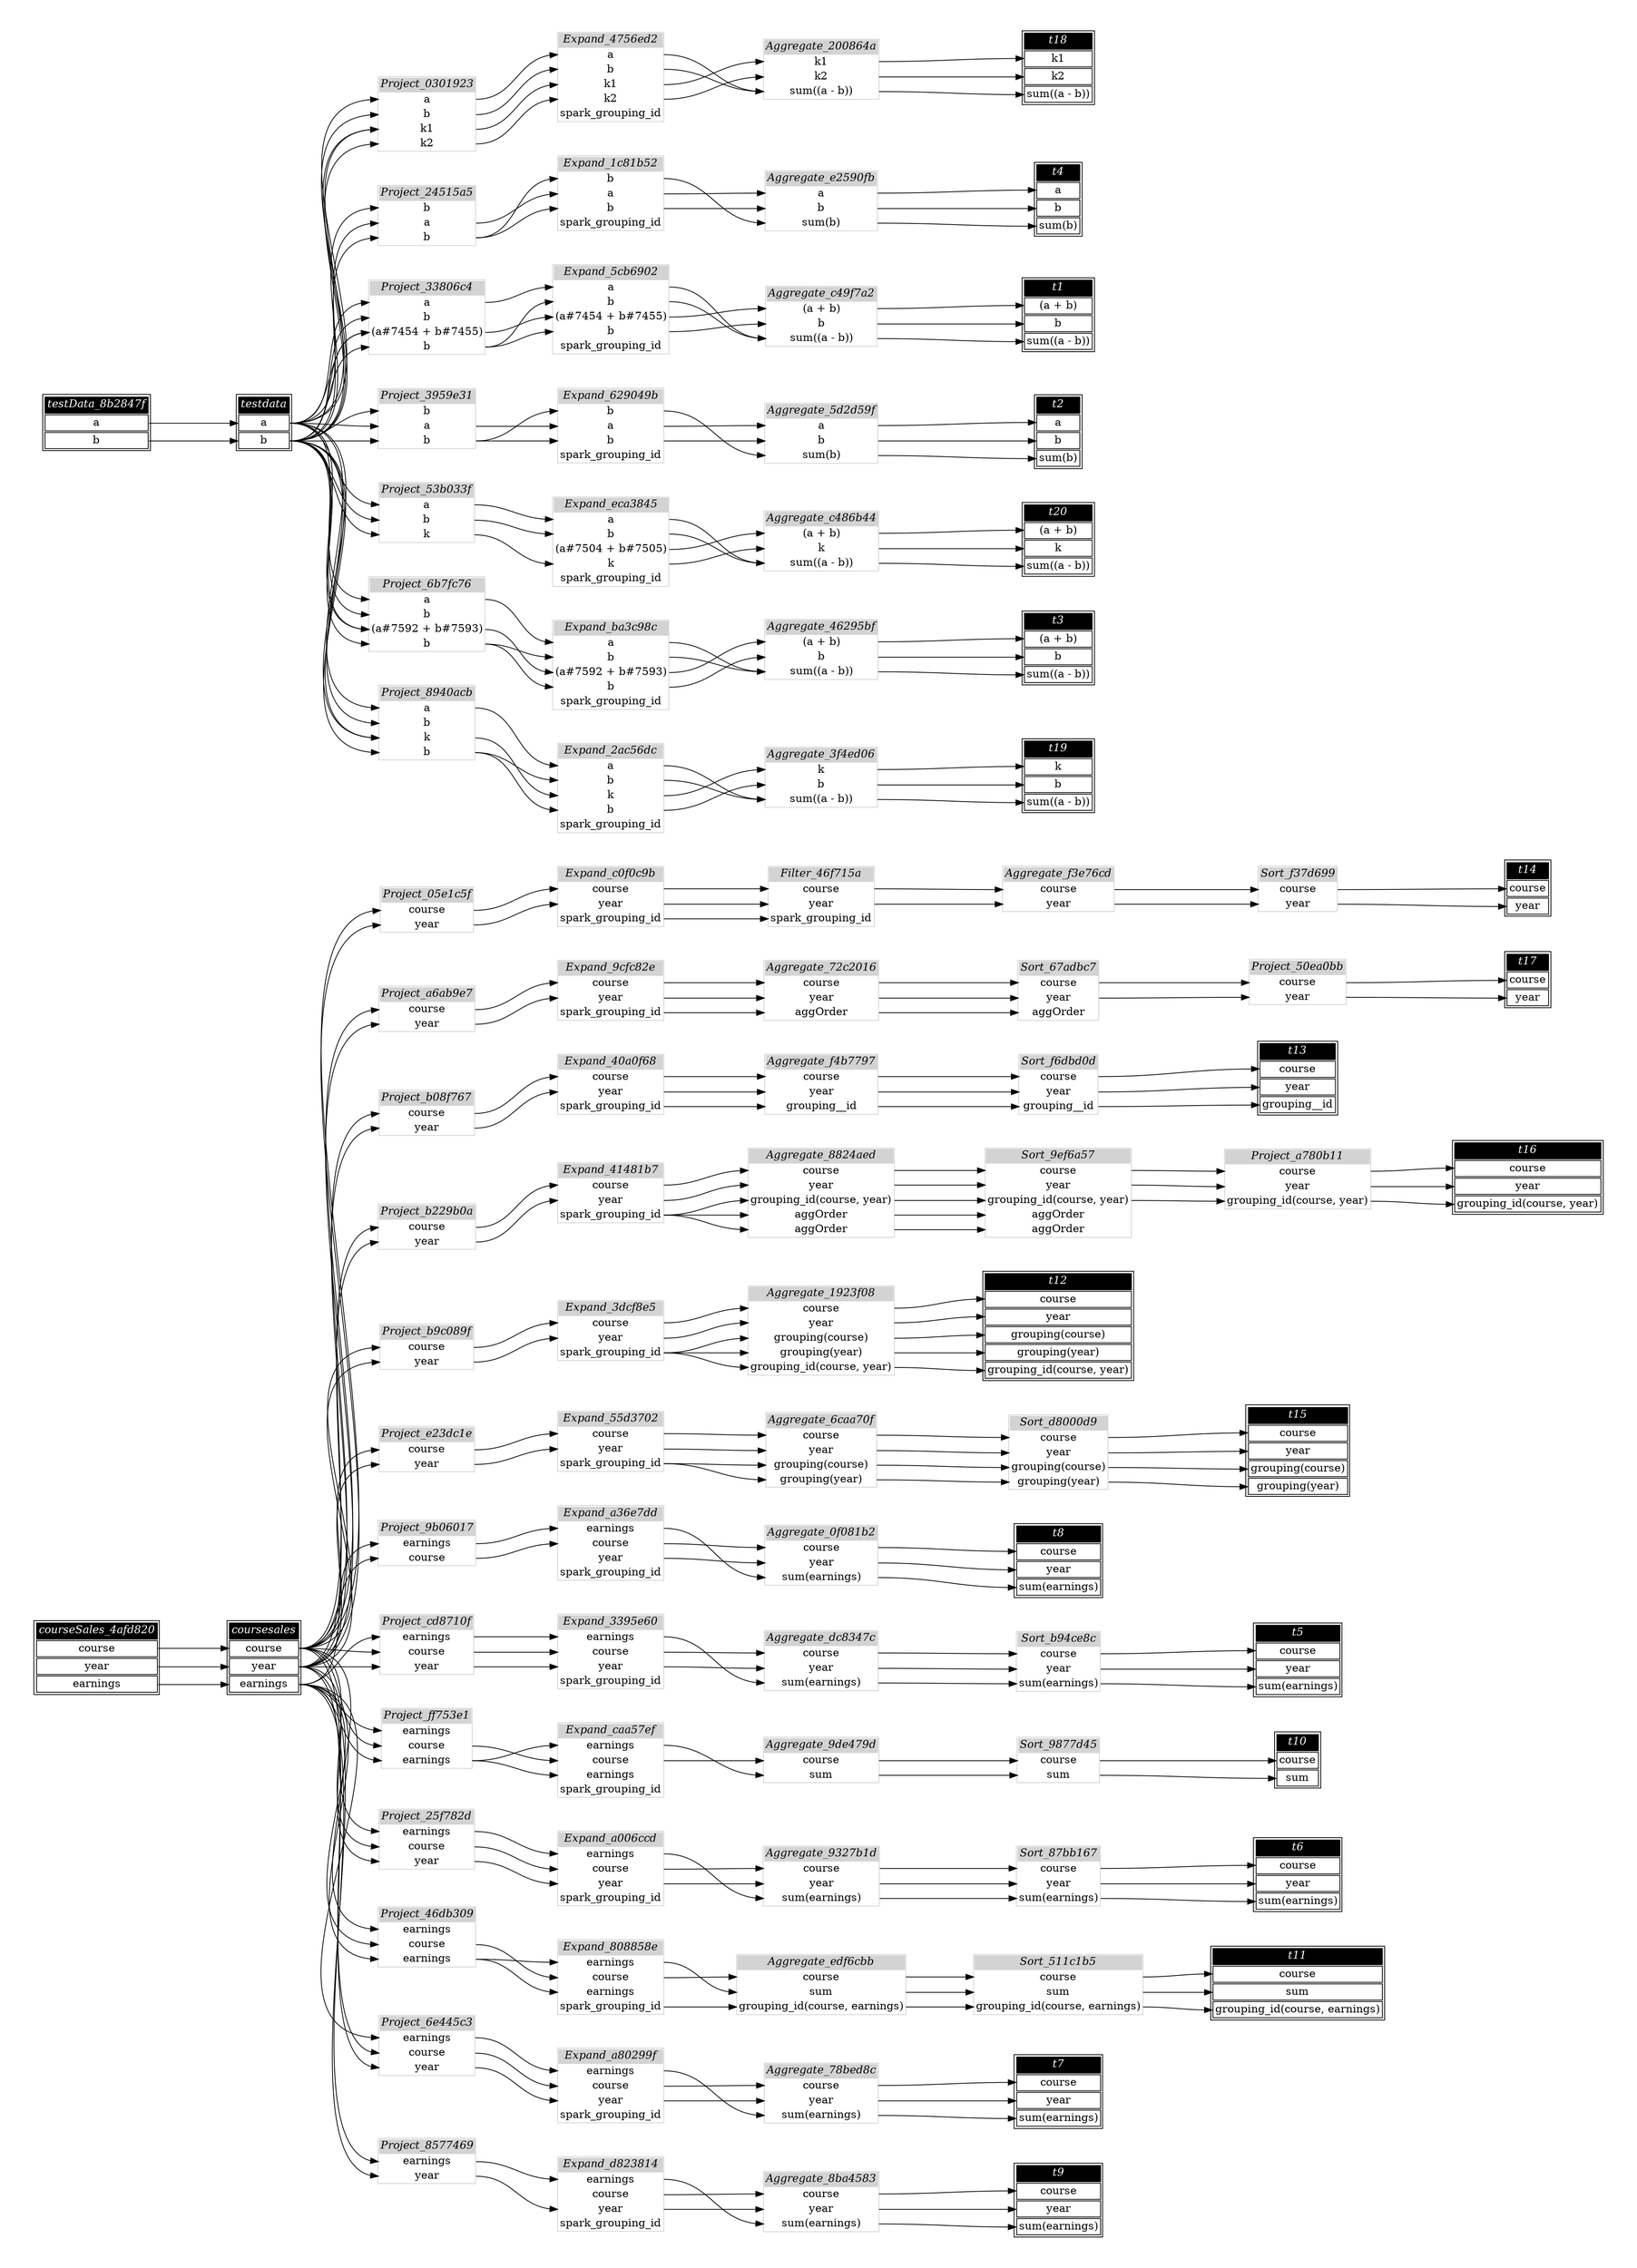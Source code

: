 // Automatically generated by SQLFlowTestSuite


digraph {
  graph [pad="0.5" nodesep="0.5" ranksep="1" fontname="Helvetica" rankdir=LR];
  node [shape=plaintext]

  
"Aggregate_0f081b2" [label=<
<table color="lightgray" border="1" cellborder="0" cellspacing="0">
  <tr><td bgcolor="lightgray" port="nodeName"><i>Aggregate_0f081b2</i></td></tr>
  <tr><td port="0">course</td></tr>
<tr><td port="1">year</td></tr>
<tr><td port="2">sum(earnings)</td></tr>
</table>>];
     

"Aggregate_1923f08" [label=<
<table color="lightgray" border="1" cellborder="0" cellspacing="0">
  <tr><td bgcolor="lightgray" port="nodeName"><i>Aggregate_1923f08</i></td></tr>
  <tr><td port="0">course</td></tr>
<tr><td port="1">year</td></tr>
<tr><td port="2">grouping(course)</td></tr>
<tr><td port="3">grouping(year)</td></tr>
<tr><td port="4">grouping_id(course, year)</td></tr>
</table>>];
     

"Aggregate_200864a" [label=<
<table color="lightgray" border="1" cellborder="0" cellspacing="0">
  <tr><td bgcolor="lightgray" port="nodeName"><i>Aggregate_200864a</i></td></tr>
  <tr><td port="0">k1</td></tr>
<tr><td port="1">k2</td></tr>
<tr><td port="2">sum((a - b))</td></tr>
</table>>];
     

"Aggregate_3f4ed06" [label=<
<table color="lightgray" border="1" cellborder="0" cellspacing="0">
  <tr><td bgcolor="lightgray" port="nodeName"><i>Aggregate_3f4ed06</i></td></tr>
  <tr><td port="0">k</td></tr>
<tr><td port="1">b</td></tr>
<tr><td port="2">sum((a - b))</td></tr>
</table>>];
     

"Aggregate_46295bf" [label=<
<table color="lightgray" border="1" cellborder="0" cellspacing="0">
  <tr><td bgcolor="lightgray" port="nodeName"><i>Aggregate_46295bf</i></td></tr>
  <tr><td port="0">(a + b)</td></tr>
<tr><td port="1">b</td></tr>
<tr><td port="2">sum((a - b))</td></tr>
</table>>];
     

"Aggregate_5d2d59f" [label=<
<table color="lightgray" border="1" cellborder="0" cellspacing="0">
  <tr><td bgcolor="lightgray" port="nodeName"><i>Aggregate_5d2d59f</i></td></tr>
  <tr><td port="0">a</td></tr>
<tr><td port="1">b</td></tr>
<tr><td port="2">sum(b)</td></tr>
</table>>];
     

"Aggregate_6caa70f" [label=<
<table color="lightgray" border="1" cellborder="0" cellspacing="0">
  <tr><td bgcolor="lightgray" port="nodeName"><i>Aggregate_6caa70f</i></td></tr>
  <tr><td port="0">course</td></tr>
<tr><td port="1">year</td></tr>
<tr><td port="2">grouping(course)</td></tr>
<tr><td port="3">grouping(year)</td></tr>
</table>>];
     

"Aggregate_72c2016" [label=<
<table color="lightgray" border="1" cellborder="0" cellspacing="0">
  <tr><td bgcolor="lightgray" port="nodeName"><i>Aggregate_72c2016</i></td></tr>
  <tr><td port="0">course</td></tr>
<tr><td port="1">year</td></tr>
<tr><td port="2">aggOrder</td></tr>
</table>>];
     

"Aggregate_78bed8c" [label=<
<table color="lightgray" border="1" cellborder="0" cellspacing="0">
  <tr><td bgcolor="lightgray" port="nodeName"><i>Aggregate_78bed8c</i></td></tr>
  <tr><td port="0">course</td></tr>
<tr><td port="1">year</td></tr>
<tr><td port="2">sum(earnings)</td></tr>
</table>>];
     

"Aggregate_8824aed" [label=<
<table color="lightgray" border="1" cellborder="0" cellspacing="0">
  <tr><td bgcolor="lightgray" port="nodeName"><i>Aggregate_8824aed</i></td></tr>
  <tr><td port="0">course</td></tr>
<tr><td port="1">year</td></tr>
<tr><td port="2">grouping_id(course, year)</td></tr>
<tr><td port="3">aggOrder</td></tr>
<tr><td port="4">aggOrder</td></tr>
</table>>];
     

"Aggregate_8ba4583" [label=<
<table color="lightgray" border="1" cellborder="0" cellspacing="0">
  <tr><td bgcolor="lightgray" port="nodeName"><i>Aggregate_8ba4583</i></td></tr>
  <tr><td port="0">course</td></tr>
<tr><td port="1">year</td></tr>
<tr><td port="2">sum(earnings)</td></tr>
</table>>];
     

"Aggregate_9327b1d" [label=<
<table color="lightgray" border="1" cellborder="0" cellspacing="0">
  <tr><td bgcolor="lightgray" port="nodeName"><i>Aggregate_9327b1d</i></td></tr>
  <tr><td port="0">course</td></tr>
<tr><td port="1">year</td></tr>
<tr><td port="2">sum(earnings)</td></tr>
</table>>];
     

"Aggregate_9de479d" [label=<
<table color="lightgray" border="1" cellborder="0" cellspacing="0">
  <tr><td bgcolor="lightgray" port="nodeName"><i>Aggregate_9de479d</i></td></tr>
  <tr><td port="0">course</td></tr>
<tr><td port="1">sum</td></tr>
</table>>];
     

"Aggregate_c486b44" [label=<
<table color="lightgray" border="1" cellborder="0" cellspacing="0">
  <tr><td bgcolor="lightgray" port="nodeName"><i>Aggregate_c486b44</i></td></tr>
  <tr><td port="0">(a + b)</td></tr>
<tr><td port="1">k</td></tr>
<tr><td port="2">sum((a - b))</td></tr>
</table>>];
     

"Aggregate_c49f7a2" [label=<
<table color="lightgray" border="1" cellborder="0" cellspacing="0">
  <tr><td bgcolor="lightgray" port="nodeName"><i>Aggregate_c49f7a2</i></td></tr>
  <tr><td port="0">(a + b)</td></tr>
<tr><td port="1">b</td></tr>
<tr><td port="2">sum((a - b))</td></tr>
</table>>];
     

"Aggregate_dc8347c" [label=<
<table color="lightgray" border="1" cellborder="0" cellspacing="0">
  <tr><td bgcolor="lightgray" port="nodeName"><i>Aggregate_dc8347c</i></td></tr>
  <tr><td port="0">course</td></tr>
<tr><td port="1">year</td></tr>
<tr><td port="2">sum(earnings)</td></tr>
</table>>];
     

"Aggregate_e2590fb" [label=<
<table color="lightgray" border="1" cellborder="0" cellspacing="0">
  <tr><td bgcolor="lightgray" port="nodeName"><i>Aggregate_e2590fb</i></td></tr>
  <tr><td port="0">a</td></tr>
<tr><td port="1">b</td></tr>
<tr><td port="2">sum(b)</td></tr>
</table>>];
     

"Aggregate_edf6cbb" [label=<
<table color="lightgray" border="1" cellborder="0" cellspacing="0">
  <tr><td bgcolor="lightgray" port="nodeName"><i>Aggregate_edf6cbb</i></td></tr>
  <tr><td port="0">course</td></tr>
<tr><td port="1">sum</td></tr>
<tr><td port="2">grouping_id(course, earnings)</td></tr>
</table>>];
     

"Aggregate_f3e76cd" [label=<
<table color="lightgray" border="1" cellborder="0" cellspacing="0">
  <tr><td bgcolor="lightgray" port="nodeName"><i>Aggregate_f3e76cd</i></td></tr>
  <tr><td port="0">course</td></tr>
<tr><td port="1">year</td></tr>
</table>>];
     

"Aggregate_f4b7797" [label=<
<table color="lightgray" border="1" cellborder="0" cellspacing="0">
  <tr><td bgcolor="lightgray" port="nodeName"><i>Aggregate_f4b7797</i></td></tr>
  <tr><td port="0">course</td></tr>
<tr><td port="1">year</td></tr>
<tr><td port="2">grouping__id</td></tr>
</table>>];
     

"Expand_1c81b52" [label=<
<table color="lightgray" border="1" cellborder="0" cellspacing="0">
  <tr><td bgcolor="lightgray" port="nodeName"><i>Expand_1c81b52</i></td></tr>
  <tr><td port="0">b</td></tr>
<tr><td port="1">a</td></tr>
<tr><td port="2">b</td></tr>
<tr><td port="3">spark_grouping_id</td></tr>
</table>>];
     

"Expand_2ac56dc" [label=<
<table color="lightgray" border="1" cellborder="0" cellspacing="0">
  <tr><td bgcolor="lightgray" port="nodeName"><i>Expand_2ac56dc</i></td></tr>
  <tr><td port="0">a</td></tr>
<tr><td port="1">b</td></tr>
<tr><td port="2">k</td></tr>
<tr><td port="3">b</td></tr>
<tr><td port="4">spark_grouping_id</td></tr>
</table>>];
     

"Expand_3395e60" [label=<
<table color="lightgray" border="1" cellborder="0" cellspacing="0">
  <tr><td bgcolor="lightgray" port="nodeName"><i>Expand_3395e60</i></td></tr>
  <tr><td port="0">earnings</td></tr>
<tr><td port="1">course</td></tr>
<tr><td port="2">year</td></tr>
<tr><td port="3">spark_grouping_id</td></tr>
</table>>];
     

"Expand_3dcf8e5" [label=<
<table color="lightgray" border="1" cellborder="0" cellspacing="0">
  <tr><td bgcolor="lightgray" port="nodeName"><i>Expand_3dcf8e5</i></td></tr>
  <tr><td port="0">course</td></tr>
<tr><td port="1">year</td></tr>
<tr><td port="2">spark_grouping_id</td></tr>
</table>>];
     

"Expand_40a0f68" [label=<
<table color="lightgray" border="1" cellborder="0" cellspacing="0">
  <tr><td bgcolor="lightgray" port="nodeName"><i>Expand_40a0f68</i></td></tr>
  <tr><td port="0">course</td></tr>
<tr><td port="1">year</td></tr>
<tr><td port="2">spark_grouping_id</td></tr>
</table>>];
     

"Expand_41481b7" [label=<
<table color="lightgray" border="1" cellborder="0" cellspacing="0">
  <tr><td bgcolor="lightgray" port="nodeName"><i>Expand_41481b7</i></td></tr>
  <tr><td port="0">course</td></tr>
<tr><td port="1">year</td></tr>
<tr><td port="2">spark_grouping_id</td></tr>
</table>>];
     

"Expand_4756ed2" [label=<
<table color="lightgray" border="1" cellborder="0" cellspacing="0">
  <tr><td bgcolor="lightgray" port="nodeName"><i>Expand_4756ed2</i></td></tr>
  <tr><td port="0">a</td></tr>
<tr><td port="1">b</td></tr>
<tr><td port="2">k1</td></tr>
<tr><td port="3">k2</td></tr>
<tr><td port="4">spark_grouping_id</td></tr>
</table>>];
     

"Expand_55d3702" [label=<
<table color="lightgray" border="1" cellborder="0" cellspacing="0">
  <tr><td bgcolor="lightgray" port="nodeName"><i>Expand_55d3702</i></td></tr>
  <tr><td port="0">course</td></tr>
<tr><td port="1">year</td></tr>
<tr><td port="2">spark_grouping_id</td></tr>
</table>>];
     

"Expand_5cb6902" [label=<
<table color="lightgray" border="1" cellborder="0" cellspacing="0">
  <tr><td bgcolor="lightgray" port="nodeName"><i>Expand_5cb6902</i></td></tr>
  <tr><td port="0">a</td></tr>
<tr><td port="1">b</td></tr>
<tr><td port="2">(a#7454 + b#7455)</td></tr>
<tr><td port="3">b</td></tr>
<tr><td port="4">spark_grouping_id</td></tr>
</table>>];
     

"Expand_629049b" [label=<
<table color="lightgray" border="1" cellborder="0" cellspacing="0">
  <tr><td bgcolor="lightgray" port="nodeName"><i>Expand_629049b</i></td></tr>
  <tr><td port="0">b</td></tr>
<tr><td port="1">a</td></tr>
<tr><td port="2">b</td></tr>
<tr><td port="3">spark_grouping_id</td></tr>
</table>>];
     

"Expand_808858e" [label=<
<table color="lightgray" border="1" cellborder="0" cellspacing="0">
  <tr><td bgcolor="lightgray" port="nodeName"><i>Expand_808858e</i></td></tr>
  <tr><td port="0">earnings</td></tr>
<tr><td port="1">course</td></tr>
<tr><td port="2">earnings</td></tr>
<tr><td port="3">spark_grouping_id</td></tr>
</table>>];
     

"Expand_9cfc82e" [label=<
<table color="lightgray" border="1" cellborder="0" cellspacing="0">
  <tr><td bgcolor="lightgray" port="nodeName"><i>Expand_9cfc82e</i></td></tr>
  <tr><td port="0">course</td></tr>
<tr><td port="1">year</td></tr>
<tr><td port="2">spark_grouping_id</td></tr>
</table>>];
     

"Expand_a006ccd" [label=<
<table color="lightgray" border="1" cellborder="0" cellspacing="0">
  <tr><td bgcolor="lightgray" port="nodeName"><i>Expand_a006ccd</i></td></tr>
  <tr><td port="0">earnings</td></tr>
<tr><td port="1">course</td></tr>
<tr><td port="2">year</td></tr>
<tr><td port="3">spark_grouping_id</td></tr>
</table>>];
     

"Expand_a36e7dd" [label=<
<table color="lightgray" border="1" cellborder="0" cellspacing="0">
  <tr><td bgcolor="lightgray" port="nodeName"><i>Expand_a36e7dd</i></td></tr>
  <tr><td port="0">earnings</td></tr>
<tr><td port="1">course</td></tr>
<tr><td port="2">year</td></tr>
<tr><td port="3">spark_grouping_id</td></tr>
</table>>];
     

"Expand_a80299f" [label=<
<table color="lightgray" border="1" cellborder="0" cellspacing="0">
  <tr><td bgcolor="lightgray" port="nodeName"><i>Expand_a80299f</i></td></tr>
  <tr><td port="0">earnings</td></tr>
<tr><td port="1">course</td></tr>
<tr><td port="2">year</td></tr>
<tr><td port="3">spark_grouping_id</td></tr>
</table>>];
     

"Expand_ba3c98c" [label=<
<table color="lightgray" border="1" cellborder="0" cellspacing="0">
  <tr><td bgcolor="lightgray" port="nodeName"><i>Expand_ba3c98c</i></td></tr>
  <tr><td port="0">a</td></tr>
<tr><td port="1">b</td></tr>
<tr><td port="2">(a#7592 + b#7593)</td></tr>
<tr><td port="3">b</td></tr>
<tr><td port="4">spark_grouping_id</td></tr>
</table>>];
     

"Expand_c0f0c9b" [label=<
<table color="lightgray" border="1" cellborder="0" cellspacing="0">
  <tr><td bgcolor="lightgray" port="nodeName"><i>Expand_c0f0c9b</i></td></tr>
  <tr><td port="0">course</td></tr>
<tr><td port="1">year</td></tr>
<tr><td port="2">spark_grouping_id</td></tr>
</table>>];
     

"Expand_caa57ef" [label=<
<table color="lightgray" border="1" cellborder="0" cellspacing="0">
  <tr><td bgcolor="lightgray" port="nodeName"><i>Expand_caa57ef</i></td></tr>
  <tr><td port="0">earnings</td></tr>
<tr><td port="1">course</td></tr>
<tr><td port="2">earnings</td></tr>
<tr><td port="3">spark_grouping_id</td></tr>
</table>>];
     

"Expand_d823814" [label=<
<table color="lightgray" border="1" cellborder="0" cellspacing="0">
  <tr><td bgcolor="lightgray" port="nodeName"><i>Expand_d823814</i></td></tr>
  <tr><td port="0">earnings</td></tr>
<tr><td port="1">course</td></tr>
<tr><td port="2">year</td></tr>
<tr><td port="3">spark_grouping_id</td></tr>
</table>>];
     

"Expand_eca3845" [label=<
<table color="lightgray" border="1" cellborder="0" cellspacing="0">
  <tr><td bgcolor="lightgray" port="nodeName"><i>Expand_eca3845</i></td></tr>
  <tr><td port="0">a</td></tr>
<tr><td port="1">b</td></tr>
<tr><td port="2">(a#7504 + b#7505)</td></tr>
<tr><td port="3">k</td></tr>
<tr><td port="4">spark_grouping_id</td></tr>
</table>>];
     

"Filter_46f715a" [label=<
<table color="lightgray" border="1" cellborder="0" cellspacing="0">
  <tr><td bgcolor="lightgray" port="nodeName"><i>Filter_46f715a</i></td></tr>
  <tr><td port="0">course</td></tr>
<tr><td port="1">year</td></tr>
<tr><td port="2">spark_grouping_id</td></tr>
</table>>];
     

"Project_0301923" [label=<
<table color="lightgray" border="1" cellborder="0" cellspacing="0">
  <tr><td bgcolor="lightgray" port="nodeName"><i>Project_0301923</i></td></tr>
  <tr><td port="0">a</td></tr>
<tr><td port="1">b</td></tr>
<tr><td port="2">k1</td></tr>
<tr><td port="3">k2</td></tr>
</table>>];
     

"Project_05e1c5f" [label=<
<table color="lightgray" border="1" cellborder="0" cellspacing="0">
  <tr><td bgcolor="lightgray" port="nodeName"><i>Project_05e1c5f</i></td></tr>
  <tr><td port="0">course</td></tr>
<tr><td port="1">year</td></tr>
</table>>];
     

"Project_24515a5" [label=<
<table color="lightgray" border="1" cellborder="0" cellspacing="0">
  <tr><td bgcolor="lightgray" port="nodeName"><i>Project_24515a5</i></td></tr>
  <tr><td port="0">b</td></tr>
<tr><td port="1">a</td></tr>
<tr><td port="2">b</td></tr>
</table>>];
     

"Project_25f782d" [label=<
<table color="lightgray" border="1" cellborder="0" cellspacing="0">
  <tr><td bgcolor="lightgray" port="nodeName"><i>Project_25f782d</i></td></tr>
  <tr><td port="0">earnings</td></tr>
<tr><td port="1">course</td></tr>
<tr><td port="2">year</td></tr>
</table>>];
     

"Project_33806c4" [label=<
<table color="lightgray" border="1" cellborder="0" cellspacing="0">
  <tr><td bgcolor="lightgray" port="nodeName"><i>Project_33806c4</i></td></tr>
  <tr><td port="0">a</td></tr>
<tr><td port="1">b</td></tr>
<tr><td port="2">(a#7454 + b#7455)</td></tr>
<tr><td port="3">b</td></tr>
</table>>];
     

"Project_3959e31" [label=<
<table color="lightgray" border="1" cellborder="0" cellspacing="0">
  <tr><td bgcolor="lightgray" port="nodeName"><i>Project_3959e31</i></td></tr>
  <tr><td port="0">b</td></tr>
<tr><td port="1">a</td></tr>
<tr><td port="2">b</td></tr>
</table>>];
     

"Project_46db309" [label=<
<table color="lightgray" border="1" cellborder="0" cellspacing="0">
  <tr><td bgcolor="lightgray" port="nodeName"><i>Project_46db309</i></td></tr>
  <tr><td port="0">earnings</td></tr>
<tr><td port="1">course</td></tr>
<tr><td port="2">earnings</td></tr>
</table>>];
     

"Project_50ea0bb" [label=<
<table color="lightgray" border="1" cellborder="0" cellspacing="0">
  <tr><td bgcolor="lightgray" port="nodeName"><i>Project_50ea0bb</i></td></tr>
  <tr><td port="0">course</td></tr>
<tr><td port="1">year</td></tr>
</table>>];
     

"Project_53b033f" [label=<
<table color="lightgray" border="1" cellborder="0" cellspacing="0">
  <tr><td bgcolor="lightgray" port="nodeName"><i>Project_53b033f</i></td></tr>
  <tr><td port="0">a</td></tr>
<tr><td port="1">b</td></tr>
<tr><td port="2">k</td></tr>
</table>>];
     

"Project_6b7fc76" [label=<
<table color="lightgray" border="1" cellborder="0" cellspacing="0">
  <tr><td bgcolor="lightgray" port="nodeName"><i>Project_6b7fc76</i></td></tr>
  <tr><td port="0">a</td></tr>
<tr><td port="1">b</td></tr>
<tr><td port="2">(a#7592 + b#7593)</td></tr>
<tr><td port="3">b</td></tr>
</table>>];
     

"Project_6e445c3" [label=<
<table color="lightgray" border="1" cellborder="0" cellspacing="0">
  <tr><td bgcolor="lightgray" port="nodeName"><i>Project_6e445c3</i></td></tr>
  <tr><td port="0">earnings</td></tr>
<tr><td port="1">course</td></tr>
<tr><td port="2">year</td></tr>
</table>>];
     

"Project_8577469" [label=<
<table color="lightgray" border="1" cellborder="0" cellspacing="0">
  <tr><td bgcolor="lightgray" port="nodeName"><i>Project_8577469</i></td></tr>
  <tr><td port="0">earnings</td></tr>
<tr><td port="1">year</td></tr>
</table>>];
     

"Project_8940acb" [label=<
<table color="lightgray" border="1" cellborder="0" cellspacing="0">
  <tr><td bgcolor="lightgray" port="nodeName"><i>Project_8940acb</i></td></tr>
  <tr><td port="0">a</td></tr>
<tr><td port="1">b</td></tr>
<tr><td port="2">k</td></tr>
<tr><td port="3">b</td></tr>
</table>>];
     

"Project_9b06017" [label=<
<table color="lightgray" border="1" cellborder="0" cellspacing="0">
  <tr><td bgcolor="lightgray" port="nodeName"><i>Project_9b06017</i></td></tr>
  <tr><td port="0">earnings</td></tr>
<tr><td port="1">course</td></tr>
</table>>];
     

"Project_a6ab9e7" [label=<
<table color="lightgray" border="1" cellborder="0" cellspacing="0">
  <tr><td bgcolor="lightgray" port="nodeName"><i>Project_a6ab9e7</i></td></tr>
  <tr><td port="0">course</td></tr>
<tr><td port="1">year</td></tr>
</table>>];
     

"Project_a780b11" [label=<
<table color="lightgray" border="1" cellborder="0" cellspacing="0">
  <tr><td bgcolor="lightgray" port="nodeName"><i>Project_a780b11</i></td></tr>
  <tr><td port="0">course</td></tr>
<tr><td port="1">year</td></tr>
<tr><td port="2">grouping_id(course, year)</td></tr>
</table>>];
     

"Project_b08f767" [label=<
<table color="lightgray" border="1" cellborder="0" cellspacing="0">
  <tr><td bgcolor="lightgray" port="nodeName"><i>Project_b08f767</i></td></tr>
  <tr><td port="0">course</td></tr>
<tr><td port="1">year</td></tr>
</table>>];
     

"Project_b229b0a" [label=<
<table color="lightgray" border="1" cellborder="0" cellspacing="0">
  <tr><td bgcolor="lightgray" port="nodeName"><i>Project_b229b0a</i></td></tr>
  <tr><td port="0">course</td></tr>
<tr><td port="1">year</td></tr>
</table>>];
     

"Project_b9c089f" [label=<
<table color="lightgray" border="1" cellborder="0" cellspacing="0">
  <tr><td bgcolor="lightgray" port="nodeName"><i>Project_b9c089f</i></td></tr>
  <tr><td port="0">course</td></tr>
<tr><td port="1">year</td></tr>
</table>>];
     

"Project_cd8710f" [label=<
<table color="lightgray" border="1" cellborder="0" cellspacing="0">
  <tr><td bgcolor="lightgray" port="nodeName"><i>Project_cd8710f</i></td></tr>
  <tr><td port="0">earnings</td></tr>
<tr><td port="1">course</td></tr>
<tr><td port="2">year</td></tr>
</table>>];
     

"Project_e23dc1e" [label=<
<table color="lightgray" border="1" cellborder="0" cellspacing="0">
  <tr><td bgcolor="lightgray" port="nodeName"><i>Project_e23dc1e</i></td></tr>
  <tr><td port="0">course</td></tr>
<tr><td port="1">year</td></tr>
</table>>];
     

"Project_ff753e1" [label=<
<table color="lightgray" border="1" cellborder="0" cellspacing="0">
  <tr><td bgcolor="lightgray" port="nodeName"><i>Project_ff753e1</i></td></tr>
  <tr><td port="0">earnings</td></tr>
<tr><td port="1">course</td></tr>
<tr><td port="2">earnings</td></tr>
</table>>];
     

"Sort_511c1b5" [label=<
<table color="lightgray" border="1" cellborder="0" cellspacing="0">
  <tr><td bgcolor="lightgray" port="nodeName"><i>Sort_511c1b5</i></td></tr>
  <tr><td port="0">course</td></tr>
<tr><td port="1">sum</td></tr>
<tr><td port="2">grouping_id(course, earnings)</td></tr>
</table>>];
     

"Sort_67adbc7" [label=<
<table color="lightgray" border="1" cellborder="0" cellspacing="0">
  <tr><td bgcolor="lightgray" port="nodeName"><i>Sort_67adbc7</i></td></tr>
  <tr><td port="0">course</td></tr>
<tr><td port="1">year</td></tr>
<tr><td port="2">aggOrder</td></tr>
</table>>];
     

"Sort_87bb167" [label=<
<table color="lightgray" border="1" cellborder="0" cellspacing="0">
  <tr><td bgcolor="lightgray" port="nodeName"><i>Sort_87bb167</i></td></tr>
  <tr><td port="0">course</td></tr>
<tr><td port="1">year</td></tr>
<tr><td port="2">sum(earnings)</td></tr>
</table>>];
     

"Sort_9877d45" [label=<
<table color="lightgray" border="1" cellborder="0" cellspacing="0">
  <tr><td bgcolor="lightgray" port="nodeName"><i>Sort_9877d45</i></td></tr>
  <tr><td port="0">course</td></tr>
<tr><td port="1">sum</td></tr>
</table>>];
     

"Sort_9ef6a57" [label=<
<table color="lightgray" border="1" cellborder="0" cellspacing="0">
  <tr><td bgcolor="lightgray" port="nodeName"><i>Sort_9ef6a57</i></td></tr>
  <tr><td port="0">course</td></tr>
<tr><td port="1">year</td></tr>
<tr><td port="2">grouping_id(course, year)</td></tr>
<tr><td port="3">aggOrder</td></tr>
<tr><td port="4">aggOrder</td></tr>
</table>>];
     

"Sort_b94ce8c" [label=<
<table color="lightgray" border="1" cellborder="0" cellspacing="0">
  <tr><td bgcolor="lightgray" port="nodeName"><i>Sort_b94ce8c</i></td></tr>
  <tr><td port="0">course</td></tr>
<tr><td port="1">year</td></tr>
<tr><td port="2">sum(earnings)</td></tr>
</table>>];
     

"Sort_d8000d9" [label=<
<table color="lightgray" border="1" cellborder="0" cellspacing="0">
  <tr><td bgcolor="lightgray" port="nodeName"><i>Sort_d8000d9</i></td></tr>
  <tr><td port="0">course</td></tr>
<tr><td port="1">year</td></tr>
<tr><td port="2">grouping(course)</td></tr>
<tr><td port="3">grouping(year)</td></tr>
</table>>];
     

"Sort_f37d699" [label=<
<table color="lightgray" border="1" cellborder="0" cellspacing="0">
  <tr><td bgcolor="lightgray" port="nodeName"><i>Sort_f37d699</i></td></tr>
  <tr><td port="0">course</td></tr>
<tr><td port="1">year</td></tr>
</table>>];
     

"Sort_f6dbd0d" [label=<
<table color="lightgray" border="1" cellborder="0" cellspacing="0">
  <tr><td bgcolor="lightgray" port="nodeName"><i>Sort_f6dbd0d</i></td></tr>
  <tr><td port="0">course</td></tr>
<tr><td port="1">year</td></tr>
<tr><td port="2">grouping__id</td></tr>
</table>>];
     

"courseSales_4afd820" [color="black" label=<
<table>
  <tr><td bgcolor="black" port="nodeName"><i><font color="white">courseSales_4afd820</font></i></td></tr>
  <tr><td port="0">course</td></tr>
<tr><td port="1">year</td></tr>
<tr><td port="2">earnings</td></tr>
</table>>];
     

"coursesales" [color="black" label=<
<table>
  <tr><td bgcolor="black" port="nodeName"><i><font color="white">coursesales</font></i></td></tr>
  <tr><td port="0">course</td></tr>
<tr><td port="1">year</td></tr>
<tr><td port="2">earnings</td></tr>
</table>>];
     

"t1" [color="black" label=<
<table>
  <tr><td bgcolor="black" port="nodeName"><i><font color="white">t1</font></i></td></tr>
  <tr><td port="0">(a + b)</td></tr>
<tr><td port="1">b</td></tr>
<tr><td port="2">sum((a - b))</td></tr>
</table>>];
     

"t10" [color="black" label=<
<table>
  <tr><td bgcolor="black" port="nodeName"><i><font color="white">t10</font></i></td></tr>
  <tr><td port="0">course</td></tr>
<tr><td port="1">sum</td></tr>
</table>>];
     

"t11" [color="black" label=<
<table>
  <tr><td bgcolor="black" port="nodeName"><i><font color="white">t11</font></i></td></tr>
  <tr><td port="0">course</td></tr>
<tr><td port="1">sum</td></tr>
<tr><td port="2">grouping_id(course, earnings)</td></tr>
</table>>];
     

"t12" [color="black" label=<
<table>
  <tr><td bgcolor="black" port="nodeName"><i><font color="white">t12</font></i></td></tr>
  <tr><td port="0">course</td></tr>
<tr><td port="1">year</td></tr>
<tr><td port="2">grouping(course)</td></tr>
<tr><td port="3">grouping(year)</td></tr>
<tr><td port="4">grouping_id(course, year)</td></tr>
</table>>];
     

"t13" [color="black" label=<
<table>
  <tr><td bgcolor="black" port="nodeName"><i><font color="white">t13</font></i></td></tr>
  <tr><td port="0">course</td></tr>
<tr><td port="1">year</td></tr>
<tr><td port="2">grouping__id</td></tr>
</table>>];
     

"t14" [color="black" label=<
<table>
  <tr><td bgcolor="black" port="nodeName"><i><font color="white">t14</font></i></td></tr>
  <tr><td port="0">course</td></tr>
<tr><td port="1">year</td></tr>
</table>>];
     

"t15" [color="black" label=<
<table>
  <tr><td bgcolor="black" port="nodeName"><i><font color="white">t15</font></i></td></tr>
  <tr><td port="0">course</td></tr>
<tr><td port="1">year</td></tr>
<tr><td port="2">grouping(course)</td></tr>
<tr><td port="3">grouping(year)</td></tr>
</table>>];
     

"t16" [color="black" label=<
<table>
  <tr><td bgcolor="black" port="nodeName"><i><font color="white">t16</font></i></td></tr>
  <tr><td port="0">course</td></tr>
<tr><td port="1">year</td></tr>
<tr><td port="2">grouping_id(course, year)</td></tr>
</table>>];
     

"t17" [color="black" label=<
<table>
  <tr><td bgcolor="black" port="nodeName"><i><font color="white">t17</font></i></td></tr>
  <tr><td port="0">course</td></tr>
<tr><td port="1">year</td></tr>
</table>>];
     

"t18" [color="black" label=<
<table>
  <tr><td bgcolor="black" port="nodeName"><i><font color="white">t18</font></i></td></tr>
  <tr><td port="0">k1</td></tr>
<tr><td port="1">k2</td></tr>
<tr><td port="2">sum((a - b))</td></tr>
</table>>];
     

"t19" [color="black" label=<
<table>
  <tr><td bgcolor="black" port="nodeName"><i><font color="white">t19</font></i></td></tr>
  <tr><td port="0">k</td></tr>
<tr><td port="1">b</td></tr>
<tr><td port="2">sum((a - b))</td></tr>
</table>>];
     

"t2" [color="black" label=<
<table>
  <tr><td bgcolor="black" port="nodeName"><i><font color="white">t2</font></i></td></tr>
  <tr><td port="0">a</td></tr>
<tr><td port="1">b</td></tr>
<tr><td port="2">sum(b)</td></tr>
</table>>];
     

"t20" [color="black" label=<
<table>
  <tr><td bgcolor="black" port="nodeName"><i><font color="white">t20</font></i></td></tr>
  <tr><td port="0">(a + b)</td></tr>
<tr><td port="1">k</td></tr>
<tr><td port="2">sum((a - b))</td></tr>
</table>>];
     

"t3" [color="black" label=<
<table>
  <tr><td bgcolor="black" port="nodeName"><i><font color="white">t3</font></i></td></tr>
  <tr><td port="0">(a + b)</td></tr>
<tr><td port="1">b</td></tr>
<tr><td port="2">sum((a - b))</td></tr>
</table>>];
     

"t4" [color="black" label=<
<table>
  <tr><td bgcolor="black" port="nodeName"><i><font color="white">t4</font></i></td></tr>
  <tr><td port="0">a</td></tr>
<tr><td port="1">b</td></tr>
<tr><td port="2">sum(b)</td></tr>
</table>>];
     

"t5" [color="black" label=<
<table>
  <tr><td bgcolor="black" port="nodeName"><i><font color="white">t5</font></i></td></tr>
  <tr><td port="0">course</td></tr>
<tr><td port="1">year</td></tr>
<tr><td port="2">sum(earnings)</td></tr>
</table>>];
     

"t6" [color="black" label=<
<table>
  <tr><td bgcolor="black" port="nodeName"><i><font color="white">t6</font></i></td></tr>
  <tr><td port="0">course</td></tr>
<tr><td port="1">year</td></tr>
<tr><td port="2">sum(earnings)</td></tr>
</table>>];
     

"t7" [color="black" label=<
<table>
  <tr><td bgcolor="black" port="nodeName"><i><font color="white">t7</font></i></td></tr>
  <tr><td port="0">course</td></tr>
<tr><td port="1">year</td></tr>
<tr><td port="2">sum(earnings)</td></tr>
</table>>];
     

"t8" [color="black" label=<
<table>
  <tr><td bgcolor="black" port="nodeName"><i><font color="white">t8</font></i></td></tr>
  <tr><td port="0">course</td></tr>
<tr><td port="1">year</td></tr>
<tr><td port="2">sum(earnings)</td></tr>
</table>>];
     

"t9" [color="black" label=<
<table>
  <tr><td bgcolor="black" port="nodeName"><i><font color="white">t9</font></i></td></tr>
  <tr><td port="0">course</td></tr>
<tr><td port="1">year</td></tr>
<tr><td port="2">sum(earnings)</td></tr>
</table>>];
     

"testData_8b2847f" [color="black" label=<
<table>
  <tr><td bgcolor="black" port="nodeName"><i><font color="white">testData_8b2847f</font></i></td></tr>
  <tr><td port="0">a</td></tr>
<tr><td port="1">b</td></tr>
</table>>];
     

"testdata" [color="black" label=<
<table>
  <tr><td bgcolor="black" port="nodeName"><i><font color="white">testdata</font></i></td></tr>
  <tr><td port="0">a</td></tr>
<tr><td port="1">b</td></tr>
</table>>];
     
  "Aggregate_0f081b2":0 -> "t8":0;
"Aggregate_0f081b2":1 -> "t8":1;
"Aggregate_0f081b2":2 -> "t8":2;
"Aggregate_1923f08":0 -> "t12":0;
"Aggregate_1923f08":1 -> "t12":1;
"Aggregate_1923f08":2 -> "t12":2;
"Aggregate_1923f08":3 -> "t12":3;
"Aggregate_1923f08":4 -> "t12":4;
"Aggregate_200864a":0 -> "t18":0;
"Aggregate_200864a":1 -> "t18":1;
"Aggregate_200864a":2 -> "t18":2;
"Aggregate_3f4ed06":0 -> "t19":0;
"Aggregate_3f4ed06":1 -> "t19":1;
"Aggregate_3f4ed06":2 -> "t19":2;
"Aggregate_46295bf":0 -> "t3":0;
"Aggregate_46295bf":1 -> "t3":1;
"Aggregate_46295bf":2 -> "t3":2;
"Aggregate_5d2d59f":0 -> "t2":0;
"Aggregate_5d2d59f":1 -> "t2":1;
"Aggregate_5d2d59f":2 -> "t2":2;
"Aggregate_6caa70f":0 -> "Sort_d8000d9":0;
"Aggregate_6caa70f":1 -> "Sort_d8000d9":1;
"Aggregate_6caa70f":2 -> "Sort_d8000d9":2;
"Aggregate_6caa70f":3 -> "Sort_d8000d9":3;
"Aggregate_72c2016":0 -> "Sort_67adbc7":0;
"Aggregate_72c2016":1 -> "Sort_67adbc7":1;
"Aggregate_72c2016":2 -> "Sort_67adbc7":2;
"Aggregate_78bed8c":0 -> "t7":0;
"Aggregate_78bed8c":1 -> "t7":1;
"Aggregate_78bed8c":2 -> "t7":2;
"Aggregate_8824aed":0 -> "Sort_9ef6a57":0;
"Aggregate_8824aed":1 -> "Sort_9ef6a57":1;
"Aggregate_8824aed":2 -> "Sort_9ef6a57":2;
"Aggregate_8824aed":3 -> "Sort_9ef6a57":3;
"Aggregate_8824aed":4 -> "Sort_9ef6a57":4;
"Aggregate_8ba4583":0 -> "t9":0;
"Aggregate_8ba4583":1 -> "t9":1;
"Aggregate_8ba4583":2 -> "t9":2;
"Aggregate_9327b1d":0 -> "Sort_87bb167":0;
"Aggregate_9327b1d":1 -> "Sort_87bb167":1;
"Aggregate_9327b1d":2 -> "Sort_87bb167":2;
"Aggregate_9de479d":0 -> "Sort_9877d45":0;
"Aggregate_9de479d":1 -> "Sort_9877d45":1;
"Aggregate_c486b44":0 -> "t20":0;
"Aggregate_c486b44":1 -> "t20":1;
"Aggregate_c486b44":2 -> "t20":2;
"Aggregate_c49f7a2":0 -> "t1":0;
"Aggregate_c49f7a2":1 -> "t1":1;
"Aggregate_c49f7a2":2 -> "t1":2;
"Aggregate_dc8347c":0 -> "Sort_b94ce8c":0;
"Aggregate_dc8347c":1 -> "Sort_b94ce8c":1;
"Aggregate_dc8347c":2 -> "Sort_b94ce8c":2;
"Aggregate_e2590fb":0 -> "t4":0;
"Aggregate_e2590fb":1 -> "t4":1;
"Aggregate_e2590fb":2 -> "t4":2;
"Aggregate_edf6cbb":0 -> "Sort_511c1b5":0;
"Aggregate_edf6cbb":1 -> "Sort_511c1b5":1;
"Aggregate_edf6cbb":2 -> "Sort_511c1b5":2;
"Aggregate_f3e76cd":0 -> "Sort_f37d699":0;
"Aggregate_f3e76cd":1 -> "Sort_f37d699":1;
"Aggregate_f4b7797":0 -> "Sort_f6dbd0d":0;
"Aggregate_f4b7797":1 -> "Sort_f6dbd0d":1;
"Aggregate_f4b7797":2 -> "Sort_f6dbd0d":2;
"Expand_1c81b52":0 -> "Aggregate_e2590fb":2;
"Expand_1c81b52":1 -> "Aggregate_e2590fb":0;
"Expand_1c81b52":2 -> "Aggregate_e2590fb":1;
"Expand_2ac56dc":0 -> "Aggregate_3f4ed06":2;
"Expand_2ac56dc":1 -> "Aggregate_3f4ed06":2;
"Expand_2ac56dc":2 -> "Aggregate_3f4ed06":0;
"Expand_2ac56dc":3 -> "Aggregate_3f4ed06":1;
"Expand_3395e60":0 -> "Aggregate_dc8347c":2;
"Expand_3395e60":1 -> "Aggregate_dc8347c":0;
"Expand_3395e60":2 -> "Aggregate_dc8347c":1;
"Expand_3dcf8e5":0 -> "Aggregate_1923f08":0;
"Expand_3dcf8e5":1 -> "Aggregate_1923f08":1;
"Expand_3dcf8e5":2 -> "Aggregate_1923f08":2;
"Expand_3dcf8e5":2 -> "Aggregate_1923f08":3;
"Expand_3dcf8e5":2 -> "Aggregate_1923f08":4;
"Expand_40a0f68":0 -> "Aggregate_f4b7797":0;
"Expand_40a0f68":1 -> "Aggregate_f4b7797":1;
"Expand_40a0f68":2 -> "Aggregate_f4b7797":2;
"Expand_41481b7":0 -> "Aggregate_8824aed":0;
"Expand_41481b7":1 -> "Aggregate_8824aed":1;
"Expand_41481b7":2 -> "Aggregate_8824aed":2;
"Expand_41481b7":2 -> "Aggregate_8824aed":3;
"Expand_41481b7":2 -> "Aggregate_8824aed":4;
"Expand_4756ed2":0 -> "Aggregate_200864a":2;
"Expand_4756ed2":1 -> "Aggregate_200864a":2;
"Expand_4756ed2":2 -> "Aggregate_200864a":0;
"Expand_4756ed2":3 -> "Aggregate_200864a":1;
"Expand_55d3702":0 -> "Aggregate_6caa70f":0;
"Expand_55d3702":1 -> "Aggregate_6caa70f":1;
"Expand_55d3702":2 -> "Aggregate_6caa70f":2;
"Expand_55d3702":2 -> "Aggregate_6caa70f":3;
"Expand_5cb6902":0 -> "Aggregate_c49f7a2":2;
"Expand_5cb6902":1 -> "Aggregate_c49f7a2":2;
"Expand_5cb6902":2 -> "Aggregate_c49f7a2":0;
"Expand_5cb6902":3 -> "Aggregate_c49f7a2":1;
"Expand_629049b":0 -> "Aggregate_5d2d59f":2;
"Expand_629049b":1 -> "Aggregate_5d2d59f":0;
"Expand_629049b":2 -> "Aggregate_5d2d59f":1;
"Expand_808858e":0 -> "Aggregate_edf6cbb":1;
"Expand_808858e":1 -> "Aggregate_edf6cbb":0;
"Expand_808858e":3 -> "Aggregate_edf6cbb":2;
"Expand_9cfc82e":0 -> "Aggregate_72c2016":0;
"Expand_9cfc82e":1 -> "Aggregate_72c2016":1;
"Expand_9cfc82e":2 -> "Aggregate_72c2016":2;
"Expand_a006ccd":0 -> "Aggregate_9327b1d":2;
"Expand_a006ccd":1 -> "Aggregate_9327b1d":0;
"Expand_a006ccd":2 -> "Aggregate_9327b1d":1;
"Expand_a36e7dd":0 -> "Aggregate_0f081b2":2;
"Expand_a36e7dd":1 -> "Aggregate_0f081b2":0;
"Expand_a36e7dd":2 -> "Aggregate_0f081b2":1;
"Expand_a80299f":0 -> "Aggregate_78bed8c":2;
"Expand_a80299f":1 -> "Aggregate_78bed8c":0;
"Expand_a80299f":2 -> "Aggregate_78bed8c":1;
"Expand_ba3c98c":0 -> "Aggregate_46295bf":2;
"Expand_ba3c98c":1 -> "Aggregate_46295bf":2;
"Expand_ba3c98c":2 -> "Aggregate_46295bf":0;
"Expand_ba3c98c":3 -> "Aggregate_46295bf":1;
"Expand_c0f0c9b":0 -> "Filter_46f715a":0;
"Expand_c0f0c9b":1 -> "Filter_46f715a":1;
"Expand_c0f0c9b":2 -> "Filter_46f715a":2;
"Expand_caa57ef":0 -> "Aggregate_9de479d":1;
"Expand_caa57ef":1 -> "Aggregate_9de479d":0;
"Expand_d823814":0 -> "Aggregate_8ba4583":2;
"Expand_d823814":1 -> "Aggregate_8ba4583":0;
"Expand_d823814":2 -> "Aggregate_8ba4583":1;
"Expand_eca3845":0 -> "Aggregate_c486b44":2;
"Expand_eca3845":1 -> "Aggregate_c486b44":2;
"Expand_eca3845":2 -> "Aggregate_c486b44":0;
"Expand_eca3845":3 -> "Aggregate_c486b44":1;
"Filter_46f715a":0 -> "Aggregate_f3e76cd":0;
"Filter_46f715a":1 -> "Aggregate_f3e76cd":1;
"Project_0301923":0 -> "Expand_4756ed2":0;
"Project_0301923":1 -> "Expand_4756ed2":1;
"Project_0301923":2 -> "Expand_4756ed2":2;
"Project_0301923":3 -> "Expand_4756ed2":3;
"Project_05e1c5f":0 -> "Expand_c0f0c9b":0;
"Project_05e1c5f":1 -> "Expand_c0f0c9b":1;
"Project_24515a5":1 -> "Expand_1c81b52":1;
"Project_24515a5":2 -> "Expand_1c81b52":0;
"Project_24515a5":2 -> "Expand_1c81b52":2;
"Project_25f782d":0 -> "Expand_a006ccd":0;
"Project_25f782d":1 -> "Expand_a006ccd":1;
"Project_25f782d":2 -> "Expand_a006ccd":2;
"Project_33806c4":0 -> "Expand_5cb6902":0;
"Project_33806c4":2 -> "Expand_5cb6902":2;
"Project_33806c4":3 -> "Expand_5cb6902":1;
"Project_33806c4":3 -> "Expand_5cb6902":3;
"Project_3959e31":1 -> "Expand_629049b":1;
"Project_3959e31":2 -> "Expand_629049b":0;
"Project_3959e31":2 -> "Expand_629049b":2;
"Project_46db309":1 -> "Expand_808858e":1;
"Project_46db309":2 -> "Expand_808858e":0;
"Project_46db309":2 -> "Expand_808858e":2;
"Project_50ea0bb":0 -> "t17":0;
"Project_50ea0bb":1 -> "t17":1;
"Project_53b033f":0 -> "Expand_eca3845":0;
"Project_53b033f":1 -> "Expand_eca3845":1;
"Project_53b033f":2 -> "Expand_eca3845":3;
"Project_6b7fc76":0 -> "Expand_ba3c98c":0;
"Project_6b7fc76":2 -> "Expand_ba3c98c":2;
"Project_6b7fc76":3 -> "Expand_ba3c98c":1;
"Project_6b7fc76":3 -> "Expand_ba3c98c":3;
"Project_6e445c3":0 -> "Expand_a80299f":0;
"Project_6e445c3":1 -> "Expand_a80299f":1;
"Project_6e445c3":2 -> "Expand_a80299f":2;
"Project_8577469":0 -> "Expand_d823814":0;
"Project_8577469":1 -> "Expand_d823814":2;
"Project_8940acb":0 -> "Expand_2ac56dc":0;
"Project_8940acb":2 -> "Expand_2ac56dc":2;
"Project_8940acb":3 -> "Expand_2ac56dc":1;
"Project_8940acb":3 -> "Expand_2ac56dc":3;
"Project_9b06017":0 -> "Expand_a36e7dd":0;
"Project_9b06017":1 -> "Expand_a36e7dd":1;
"Project_a6ab9e7":0 -> "Expand_9cfc82e":0;
"Project_a6ab9e7":1 -> "Expand_9cfc82e":1;
"Project_a780b11":0 -> "t16":0;
"Project_a780b11":1 -> "t16":1;
"Project_a780b11":2 -> "t16":2;
"Project_b08f767":0 -> "Expand_40a0f68":0;
"Project_b08f767":1 -> "Expand_40a0f68":1;
"Project_b229b0a":0 -> "Expand_41481b7":0;
"Project_b229b0a":1 -> "Expand_41481b7":1;
"Project_b9c089f":0 -> "Expand_3dcf8e5":0;
"Project_b9c089f":1 -> "Expand_3dcf8e5":1;
"Project_cd8710f":0 -> "Expand_3395e60":0;
"Project_cd8710f":1 -> "Expand_3395e60":1;
"Project_cd8710f":2 -> "Expand_3395e60":2;
"Project_e23dc1e":0 -> "Expand_55d3702":0;
"Project_e23dc1e":1 -> "Expand_55d3702":1;
"Project_ff753e1":1 -> "Expand_caa57ef":1;
"Project_ff753e1":2 -> "Expand_caa57ef":0;
"Project_ff753e1":2 -> "Expand_caa57ef":2;
"Sort_511c1b5":0 -> "t11":0;
"Sort_511c1b5":1 -> "t11":1;
"Sort_511c1b5":2 -> "t11":2;
"Sort_67adbc7":0 -> "Project_50ea0bb":0;
"Sort_67adbc7":1 -> "Project_50ea0bb":1;
"Sort_87bb167":0 -> "t6":0;
"Sort_87bb167":1 -> "t6":1;
"Sort_87bb167":2 -> "t6":2;
"Sort_9877d45":0 -> "t10":0;
"Sort_9877d45":1 -> "t10":1;
"Sort_9ef6a57":0 -> "Project_a780b11":0;
"Sort_9ef6a57":1 -> "Project_a780b11":1;
"Sort_9ef6a57":2 -> "Project_a780b11":2;
"Sort_b94ce8c":0 -> "t5":0;
"Sort_b94ce8c":1 -> "t5":1;
"Sort_b94ce8c":2 -> "t5":2;
"Sort_d8000d9":0 -> "t15":0;
"Sort_d8000d9":1 -> "t15":1;
"Sort_d8000d9":2 -> "t15":2;
"Sort_d8000d9":3 -> "t15":3;
"Sort_f37d699":0 -> "t14":0;
"Sort_f37d699":1 -> "t14":1;
"Sort_f6dbd0d":0 -> "t13":0;
"Sort_f6dbd0d":1 -> "t13":1;
"Sort_f6dbd0d":2 -> "t13":2;
"courseSales_4afd820":0 -> "coursesales":0;
"courseSales_4afd820":1 -> "coursesales":1;
"courseSales_4afd820":2 -> "coursesales":2;
"coursesales":0 -> "Project_05e1c5f":0;
"coursesales":0 -> "Project_25f782d":1;
"coursesales":0 -> "Project_46db309":1;
"coursesales":0 -> "Project_6e445c3":1;
"coursesales":0 -> "Project_9b06017":1;
"coursesales":0 -> "Project_a6ab9e7":0;
"coursesales":0 -> "Project_b08f767":0;
"coursesales":0 -> "Project_b229b0a":0;
"coursesales":0 -> "Project_b9c089f":0;
"coursesales":0 -> "Project_cd8710f":1;
"coursesales":0 -> "Project_e23dc1e":0;
"coursesales":0 -> "Project_ff753e1":1;
"coursesales":1 -> "Project_05e1c5f":1;
"coursesales":1 -> "Project_25f782d":2;
"coursesales":1 -> "Project_6e445c3":2;
"coursesales":1 -> "Project_8577469":1;
"coursesales":1 -> "Project_a6ab9e7":1;
"coursesales":1 -> "Project_b08f767":1;
"coursesales":1 -> "Project_b229b0a":1;
"coursesales":1 -> "Project_b9c089f":1;
"coursesales":1 -> "Project_cd8710f":2;
"coursesales":1 -> "Project_e23dc1e":1;
"coursesales":2 -> "Project_25f782d":0;
"coursesales":2 -> "Project_46db309":0;
"coursesales":2 -> "Project_46db309":2;
"coursesales":2 -> "Project_6e445c3":0;
"coursesales":2 -> "Project_8577469":0;
"coursesales":2 -> "Project_9b06017":0;
"coursesales":2 -> "Project_cd8710f":0;
"coursesales":2 -> "Project_ff753e1":0;
"coursesales":2 -> "Project_ff753e1":2;
"testData_8b2847f":0 -> "testdata":0;
"testData_8b2847f":1 -> "testdata":1;
"testdata":0 -> "Project_0301923":0;
"testdata":0 -> "Project_0301923":2;
"testdata":0 -> "Project_24515a5":1;
"testdata":0 -> "Project_33806c4":0;
"testdata":0 -> "Project_33806c4":2;
"testdata":0 -> "Project_3959e31":1;
"testdata":0 -> "Project_53b033f":0;
"testdata":0 -> "Project_6b7fc76":0;
"testdata":0 -> "Project_6b7fc76":2;
"testdata":0 -> "Project_8940acb":0;
"testdata":0 -> "Project_8940acb":2;
"testdata":1 -> "Project_0301923":1;
"testdata":1 -> "Project_0301923":2;
"testdata":1 -> "Project_0301923":3;
"testdata":1 -> "Project_24515a5":0;
"testdata":1 -> "Project_24515a5":2;
"testdata":1 -> "Project_33806c4":1;
"testdata":1 -> "Project_33806c4":2;
"testdata":1 -> "Project_33806c4":3;
"testdata":1 -> "Project_3959e31":0;
"testdata":1 -> "Project_3959e31":2;
"testdata":1 -> "Project_53b033f":1;
"testdata":1 -> "Project_53b033f":2;
"testdata":1 -> "Project_6b7fc76":1;
"testdata":1 -> "Project_6b7fc76":2;
"testdata":1 -> "Project_6b7fc76":3;
"testdata":1 -> "Project_8940acb":1;
"testdata":1 -> "Project_8940acb":2;
"testdata":1 -> "Project_8940acb":3;
}
       